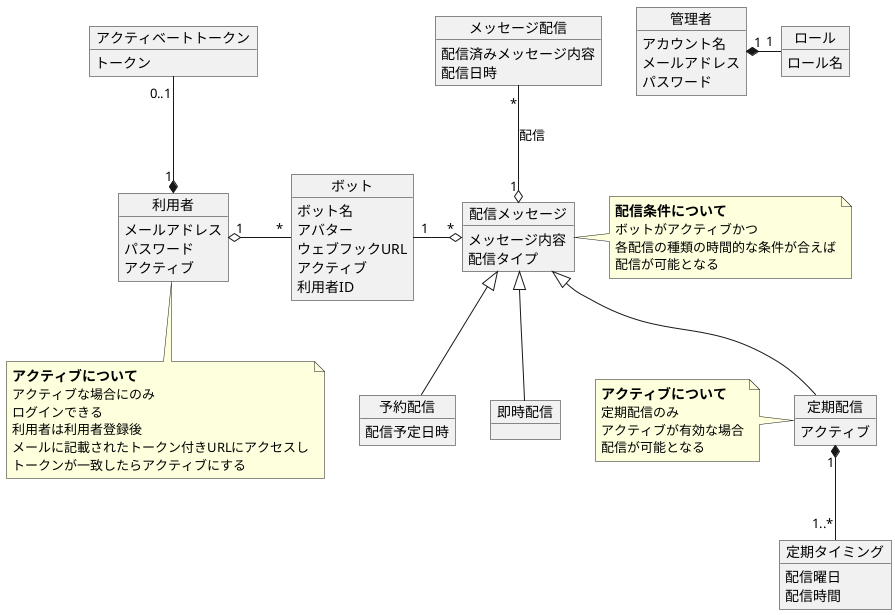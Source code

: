 @startuml model

object ボット {
    ボット名
    アバター
    ウェブフックURL
    アクティブ
    利用者ID
}
object 配信メッセージ {
    メッセージ内容
    配信タイプ
}
note right
=== 配信条件について
ボットがアクティブかつ
各配信の種類の時間的な条件が合えば
配信が可能となる
end note
object 予約配信 {
    配信予定日時
}
object 定期配信 {
    アクティブ
}
note left
=== アクティブについて
定期配信のみ
アクティブが有効な場合
配信が可能となる
end note
object 即時配信 {
}
object 定期タイミング {
    配信曜日
    配信時間
}
object 管理者 {
    アカウント名
    メールアドレス
    パスワード
}
object メッセージ配信 {
    配信済みメッセージ内容
    配信日時
}
object ロール {
    ロール名
}
object 利用者 {
    メールアドレス
    パスワード
    アクティブ
}
note bottom
=== アクティブについて
アクティブな場合にのみ
ログインできる
利用者は利用者登録後
メールに記載されたトークン付きURLにアクセスし
トークンが一致したらアクティブにする
end note
object アクティベートトークン {
    トークン
}

アクティベートトークン "0..1" --* "1" 利用者
利用者 "1" o- "*" ボット
ボット "1" -o "*" 配信メッセージ
配信メッセージ <|-- 即時配信
配信メッセージ <|-- 予約配信
配信メッセージ <|-- 定期配信
定期配信 "1" *-- "1..*" 定期タイミング
メッセージ配信 "*" --o "1" 配信メッセージ : 配信

管理者 "1" *- "1" ロール

@enduml
